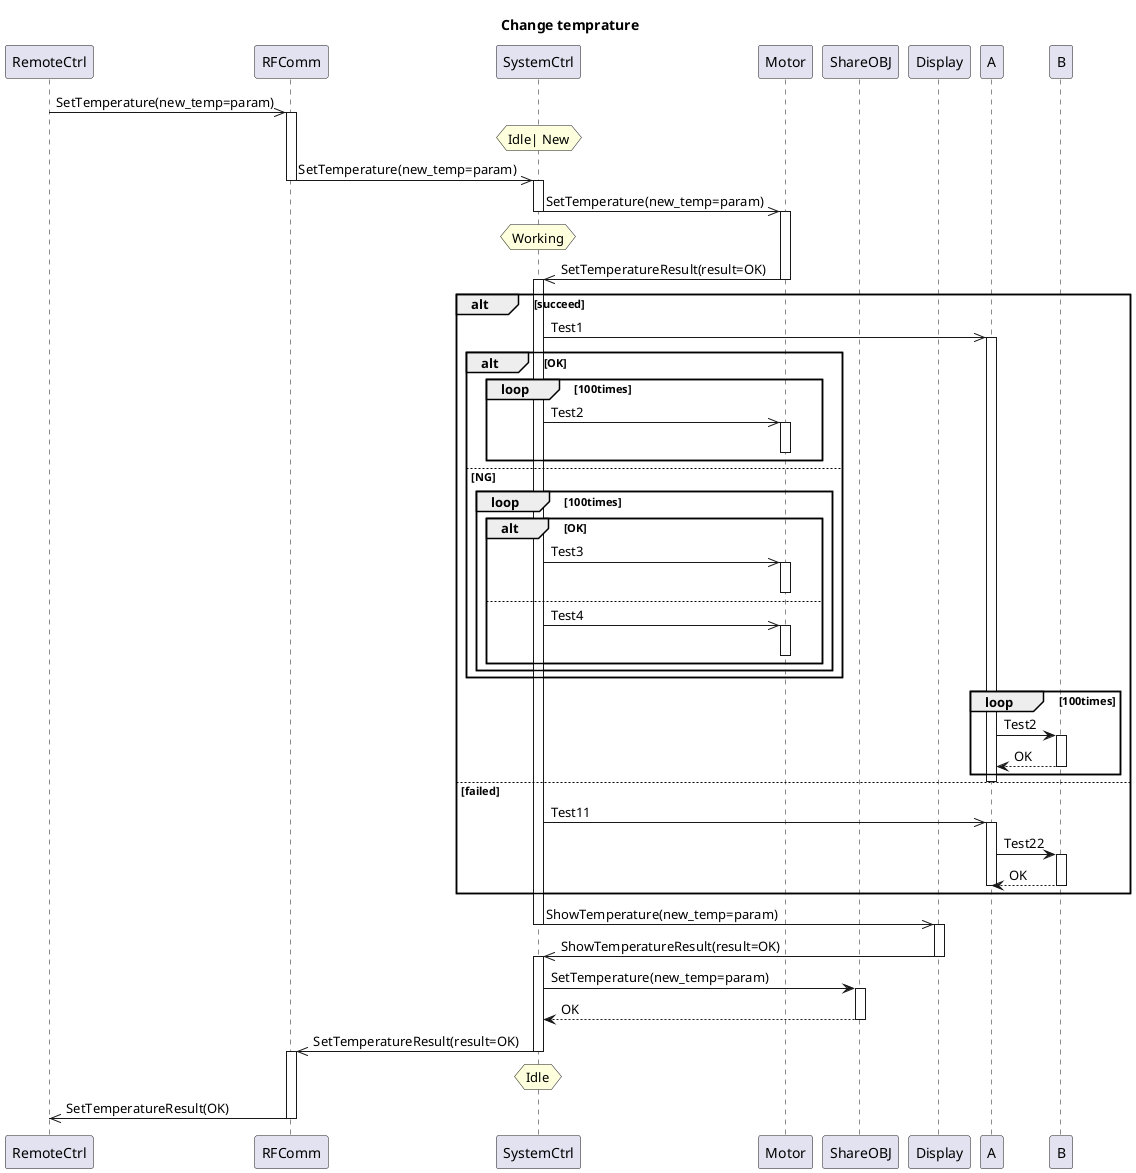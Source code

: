 @startuml change_temparature

title Change temprature

participant RemoteCtrl
participant RFComm
participant SystemCtrl
participant Motor
participant ShareOBJ
participant Display

RemoteCtrl->>RFComm:SetTemperature(new_temp=param)
activate RFComm
hnote over SystemCtrl: Idle| New 

RFComm->>SystemCtrl:SetTemperature(new_temp=param)
deactivate RFComm
activate SystemCtrl
SystemCtrl->>Motor:SetTemperature(new_temp=param)
deactivate SystemCtrl
activate Motor

hnote over SystemCtrl: Working
Motor->>SystemCtrl:SetTemperatureResult(result=OK)
deactivate Motor
activate SystemCtrl
alt succeed
SystemCtrl->>A:Test1
activate A

alt OK
loop 100times  /'add by shiweiz begin'/
SystemCtrl->>Motor:Test2
activate Motor
deactivate Motor
end

else NG
loop 100times
alt OK
SystemCtrl->>Motor:Test3
activate Motor
deactivate Motor
else
SystemCtrl->>Motor:Test4
activate Motor
deactivate Motor
end
end
end /'add by shiweiz end'/


loop 100times
A->B:Test2
activate B
B-->A:OK
deactivate B
end
deactivate A
else failed
SystemCtrl->>A:Test11
activate A
A->B:Test22
activate B
B-->A:OK
deactivate B
deactivate A
end
SystemCtrl->>Display:ShowTemperature(new_temp=param)
deactivate SystemCtrl
activate Display

Display->>SystemCtrl:ShowTemperatureResult(result=OK)
deactivate Display
activate SystemCtrl
SystemCtrl->ShareOBJ:SetTemperature(new_temp=param)
activate ShareOBJ
ShareOBJ-->SystemCtrl:OK
deactivate ShareOBJ

SystemCtrl->>RFComm:SetTemperatureResult(result=OK)
deactivate SystemCtrl
hnote over SystemCtrl: Idle 
activate RFComm
RFComm->>RemoteCtrl : SetTemperatureResult(OK)
deactivate RFComm

@enduml

